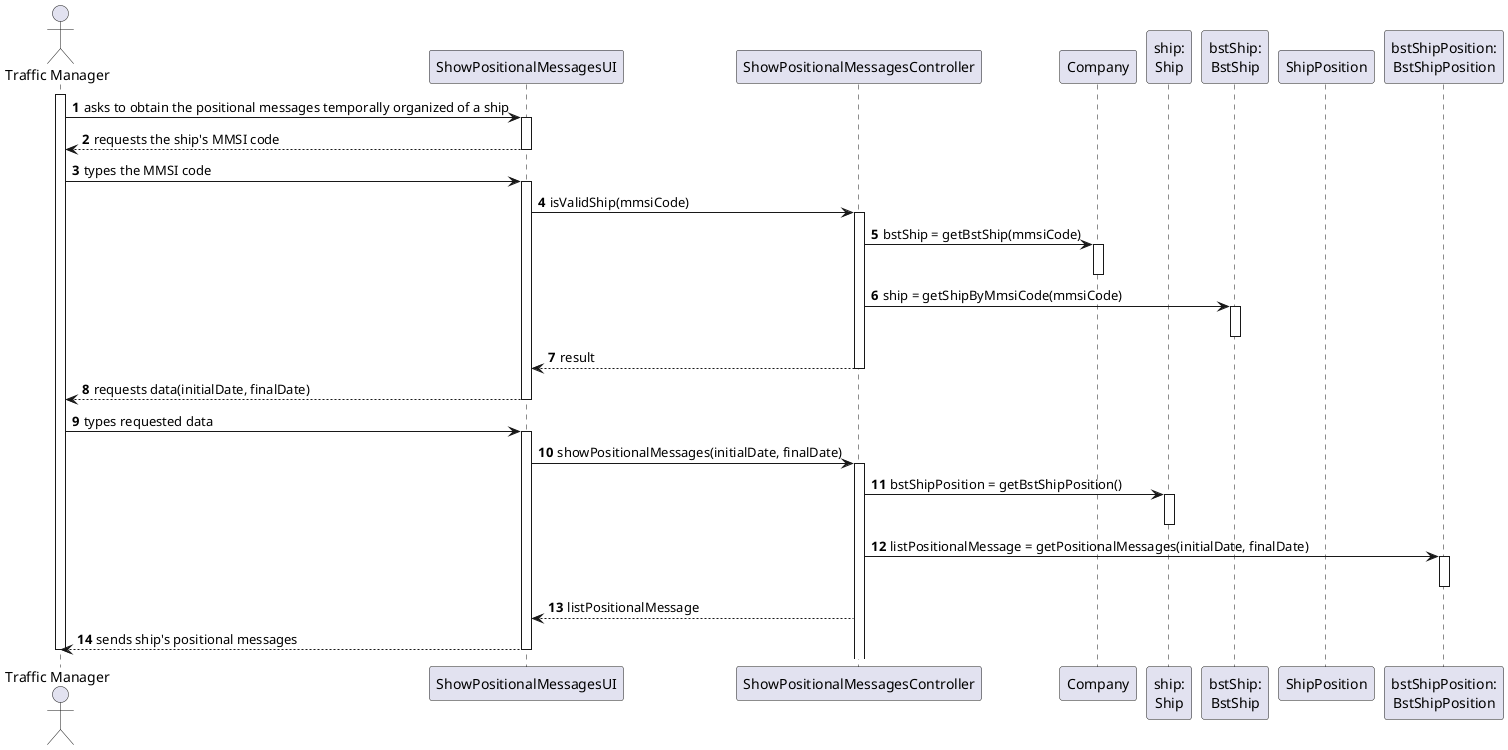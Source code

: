 @startuml

autonumber
actor "Traffic Manager" as TM

participant "ShowPositionalMessagesUI" as UI
participant "ShowPositionalMessagesController" as CTRL
participant "Company" as COMP
participant "ship:\nShip" as S
participant "bstShip:\nBstShip" as BstShip
participant "ShipPosition" as SP
participant "bstShipPosition:\nBstShipPosition" as BstPosition


activate TM
TM -> "UI" : asks to obtain the positional messages temporally organized of a ship
activate "UI"
"UI" --> TM : requests the ship's MMSI code
deactivate "UI"
TM -> "UI" : types the MMSI code
activate "UI"
UI -> CTRL : isValidShip(mmsiCode)
activate CTRL
CTRL -> COMP : bstShip = getBstShip(mmsiCode)
activate COMP
deactivate COMP
CTRL -> BstShip : ship = getShipByMmsiCode(mmsiCode)
activate BstShip
deactivate BstShip
CTRL --> UI : result
deactivate CTRL
"UI" --> TM : requests data(initialDate, finalDate)
deactivate "UI"
TM -> "UI" : types requested data
activate "UI"
UI -> CTRL : showPositionalMessages(initialDate, finalDate)
activate CTRL
CTRL -> S : bstShipPosition = getBstShipPosition()
activate S
deactivate S
CTRL -> BstPosition : listPositionalMessage = getPositionalMessages(initialDate, finalDate)
activate BstPosition
deactivate BstPosition
CTRL --> UI : listPositionalMessage
"UI" --> TM : sends ship's positional messages

deactivate "UI"

deactivate TM

@enduml